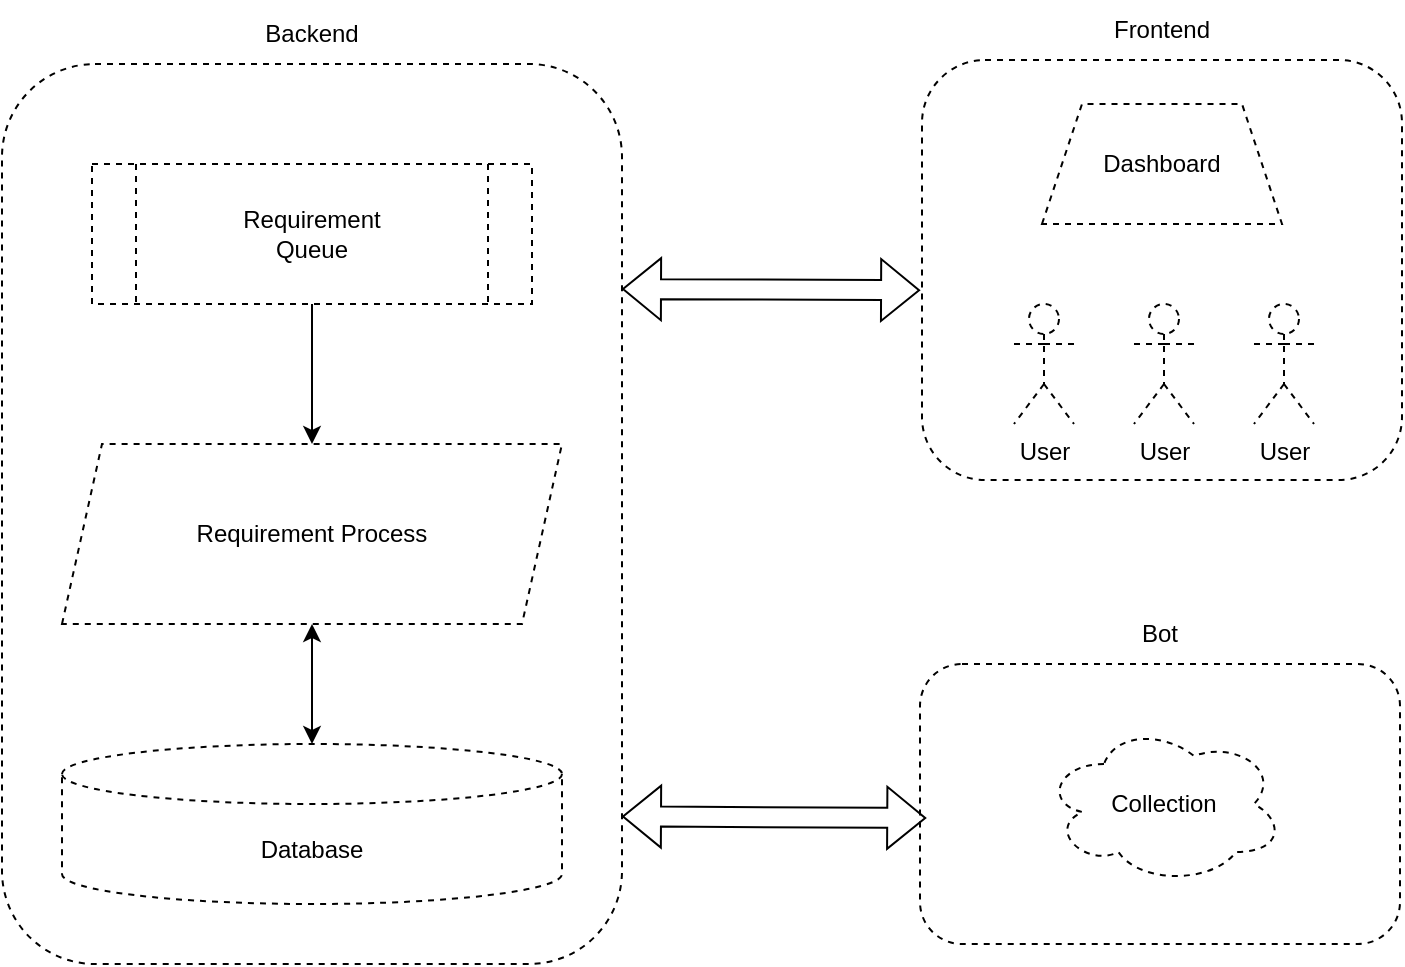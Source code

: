 <mxfile version="17.3.0" type="github">
  <diagram id="C5RBs43oDa-KdzZeNtuy" name="Global">
    <mxGraphModel dx="1102" dy="582" grid="1" gridSize="10" guides="1" tooltips="1" connect="1" arrows="1" fold="1" page="1" pageScale="1" pageWidth="827" pageHeight="1169" math="0" shadow="0">
      <root>
        <mxCell id="WIyWlLk6GJQsqaUBKTNV-0" />
        <mxCell id="WIyWlLk6GJQsqaUBKTNV-1" parent="WIyWlLk6GJQsqaUBKTNV-0" />
        <mxCell id="yzFiOKYZT9Ef38Pqaord-11" value="" style="group;dashed=1;strokeColor=none;fillColor=none;" vertex="1" connectable="0" parent="WIyWlLk6GJQsqaUBKTNV-1">
          <mxGeometry x="70" y="60" width="310" height="480" as="geometry" />
        </mxCell>
        <mxCell id="yzFiOKYZT9Ef38Pqaord-7" value="" style="rounded=1;whiteSpace=wrap;html=1;dashed=1;" vertex="1" parent="yzFiOKYZT9Ef38Pqaord-11">
          <mxGeometry y="30" width="310" height="450" as="geometry" />
        </mxCell>
        <mxCell id="yzFiOKYZT9Ef38Pqaord-10" value="Backend" style="text;html=1;strokeColor=none;fillColor=none;align=center;verticalAlign=middle;whiteSpace=wrap;rounded=0;" vertex="1" parent="yzFiOKYZT9Ef38Pqaord-11">
          <mxGeometry x="125" width="60" height="30" as="geometry" />
        </mxCell>
        <mxCell id="yzFiOKYZT9Ef38Pqaord-20" value="Requirement&lt;br&gt;Queue" style="shape=process;whiteSpace=wrap;html=1;backgroundOutline=1;dashed=1;strokeColor=#000000;fillColor=none;" vertex="1" parent="yzFiOKYZT9Ef38Pqaord-11">
          <mxGeometry x="45" y="80" width="220" height="70" as="geometry" />
        </mxCell>
        <mxCell id="yzFiOKYZT9Ef38Pqaord-26" value="Database" style="shape=cylinder3;whiteSpace=wrap;html=1;boundedLbl=1;backgroundOutline=1;size=15;dashed=1;strokeColor=#000000;fillColor=none;" vertex="1" parent="yzFiOKYZT9Ef38Pqaord-11">
          <mxGeometry x="30" y="370" width="250" height="80" as="geometry" />
        </mxCell>
        <mxCell id="yzFiOKYZT9Ef38Pqaord-13" value="" style="group" vertex="1" connectable="0" parent="WIyWlLk6GJQsqaUBKTNV-1">
          <mxGeometry x="530" y="58" width="240" height="240" as="geometry" />
        </mxCell>
        <mxCell id="yzFiOKYZT9Ef38Pqaord-8" value="" style="rounded=1;whiteSpace=wrap;html=1;dashed=1;" vertex="1" parent="yzFiOKYZT9Ef38Pqaord-13">
          <mxGeometry y="30" width="240" height="210" as="geometry" />
        </mxCell>
        <mxCell id="yzFiOKYZT9Ef38Pqaord-12" value="Frontend" style="text;html=1;strokeColor=none;fillColor=none;align=center;verticalAlign=middle;whiteSpace=wrap;rounded=0;" vertex="1" parent="yzFiOKYZT9Ef38Pqaord-13">
          <mxGeometry x="90" width="60" height="30" as="geometry" />
        </mxCell>
        <mxCell id="yzFiOKYZT9Ef38Pqaord-30" value="Dashboard" style="shape=trapezoid;perimeter=trapezoidPerimeter;whiteSpace=wrap;html=1;fixedSize=1;dashed=1;strokeColor=#000000;fillColor=none;" vertex="1" parent="yzFiOKYZT9Ef38Pqaord-13">
          <mxGeometry x="60" y="52" width="120" height="60" as="geometry" />
        </mxCell>
        <mxCell id="yzFiOKYZT9Ef38Pqaord-31" value="User" style="shape=umlActor;verticalLabelPosition=bottom;verticalAlign=top;html=1;outlineConnect=0;dashed=1;strokeColor=#000000;fillColor=none;" vertex="1" parent="yzFiOKYZT9Ef38Pqaord-13">
          <mxGeometry x="46" y="152" width="30" height="60" as="geometry" />
        </mxCell>
        <mxCell id="yzFiOKYZT9Ef38Pqaord-32" value="User" style="shape=umlActor;verticalLabelPosition=bottom;verticalAlign=top;html=1;outlineConnect=0;dashed=1;strokeColor=#000000;fillColor=none;" vertex="1" parent="yzFiOKYZT9Ef38Pqaord-13">
          <mxGeometry x="106" y="152" width="30" height="60" as="geometry" />
        </mxCell>
        <mxCell id="yzFiOKYZT9Ef38Pqaord-33" value="User" style="shape=umlActor;verticalLabelPosition=bottom;verticalAlign=top;html=1;outlineConnect=0;dashed=1;strokeColor=#000000;fillColor=none;" vertex="1" parent="yzFiOKYZT9Ef38Pqaord-13">
          <mxGeometry x="166" y="152" width="30" height="60" as="geometry" />
        </mxCell>
        <mxCell id="yzFiOKYZT9Ef38Pqaord-15" value="" style="group" vertex="1" connectable="0" parent="WIyWlLk6GJQsqaUBKTNV-1">
          <mxGeometry x="529" y="360" width="240" height="170" as="geometry" />
        </mxCell>
        <mxCell id="yzFiOKYZT9Ef38Pqaord-9" value="" style="rounded=1;whiteSpace=wrap;html=1;dashed=1;" vertex="1" parent="yzFiOKYZT9Ef38Pqaord-15">
          <mxGeometry y="30" width="240" height="140" as="geometry" />
        </mxCell>
        <mxCell id="yzFiOKYZT9Ef38Pqaord-14" value="Bot" style="text;html=1;strokeColor=none;fillColor=none;align=center;verticalAlign=middle;whiteSpace=wrap;rounded=0;" vertex="1" parent="yzFiOKYZT9Ef38Pqaord-15">
          <mxGeometry x="90" width="60" height="30" as="geometry" />
        </mxCell>
        <mxCell id="yzFiOKYZT9Ef38Pqaord-35" value="Collection" style="ellipse;shape=cloud;whiteSpace=wrap;html=1;dashed=1;strokeColor=#000000;fillColor=none;" vertex="1" parent="yzFiOKYZT9Ef38Pqaord-15">
          <mxGeometry x="62" y="60" width="120" height="80" as="geometry" />
        </mxCell>
        <mxCell id="yzFiOKYZT9Ef38Pqaord-16" value="" style="shape=flexArrow;endArrow=classic;startArrow=classic;html=1;rounded=0;exitX=1;exitY=0.25;exitDx=0;exitDy=0;entryX=-0.004;entryY=0.548;entryDx=0;entryDy=0;entryPerimeter=0;" edge="1" parent="WIyWlLk6GJQsqaUBKTNV-1" source="yzFiOKYZT9Ef38Pqaord-7" target="yzFiOKYZT9Ef38Pqaord-8">
          <mxGeometry width="100" height="100" relative="1" as="geometry">
            <mxPoint x="380" y="260" as="sourcePoint" />
            <mxPoint x="530" y="203" as="targetPoint" />
          </mxGeometry>
        </mxCell>
        <mxCell id="yzFiOKYZT9Ef38Pqaord-21" value="Requirement Process" style="shape=parallelogram;perimeter=parallelogramPerimeter;whiteSpace=wrap;html=1;fixedSize=1;fillColor=none;strokeColor=#000000;dashed=1;" vertex="1" parent="WIyWlLk6GJQsqaUBKTNV-1">
          <mxGeometry x="100" y="280" width="250" height="90" as="geometry" />
        </mxCell>
        <mxCell id="yzFiOKYZT9Ef38Pqaord-22" value="" style="edgeStyle=orthogonalEdgeStyle;rounded=0;orthogonalLoop=1;jettySize=auto;html=1;" edge="1" parent="WIyWlLk6GJQsqaUBKTNV-1" source="yzFiOKYZT9Ef38Pqaord-20" target="yzFiOKYZT9Ef38Pqaord-21">
          <mxGeometry relative="1" as="geometry" />
        </mxCell>
        <mxCell id="yzFiOKYZT9Ef38Pqaord-25" value="" style="shape=flexArrow;endArrow=classic;startArrow=classic;html=1;rounded=0;exitX=1;exitY=0.836;exitDx=0;exitDy=0;exitPerimeter=0;entryX=0.013;entryY=0.55;entryDx=0;entryDy=0;entryPerimeter=0;" edge="1" parent="WIyWlLk6GJQsqaUBKTNV-1" source="yzFiOKYZT9Ef38Pqaord-7" target="yzFiOKYZT9Ef38Pqaord-9">
          <mxGeometry width="100" height="100" relative="1" as="geometry">
            <mxPoint x="380" y="520" as="sourcePoint" />
            <mxPoint x="480" y="420" as="targetPoint" />
          </mxGeometry>
        </mxCell>
        <mxCell id="yzFiOKYZT9Ef38Pqaord-29" value="" style="endArrow=classic;startArrow=classic;html=1;rounded=0;entryX=0.5;entryY=1;entryDx=0;entryDy=0;exitX=0.5;exitY=0;exitDx=0;exitDy=0;exitPerimeter=0;" edge="1" parent="WIyWlLk6GJQsqaUBKTNV-1" source="yzFiOKYZT9Ef38Pqaord-26" target="yzFiOKYZT9Ef38Pqaord-21">
          <mxGeometry width="50" height="50" relative="1" as="geometry">
            <mxPoint x="230" y="420" as="sourcePoint" />
            <mxPoint x="280" y="370" as="targetPoint" />
          </mxGeometry>
        </mxCell>
      </root>
    </mxGraphModel>
  </diagram>
</mxfile>
